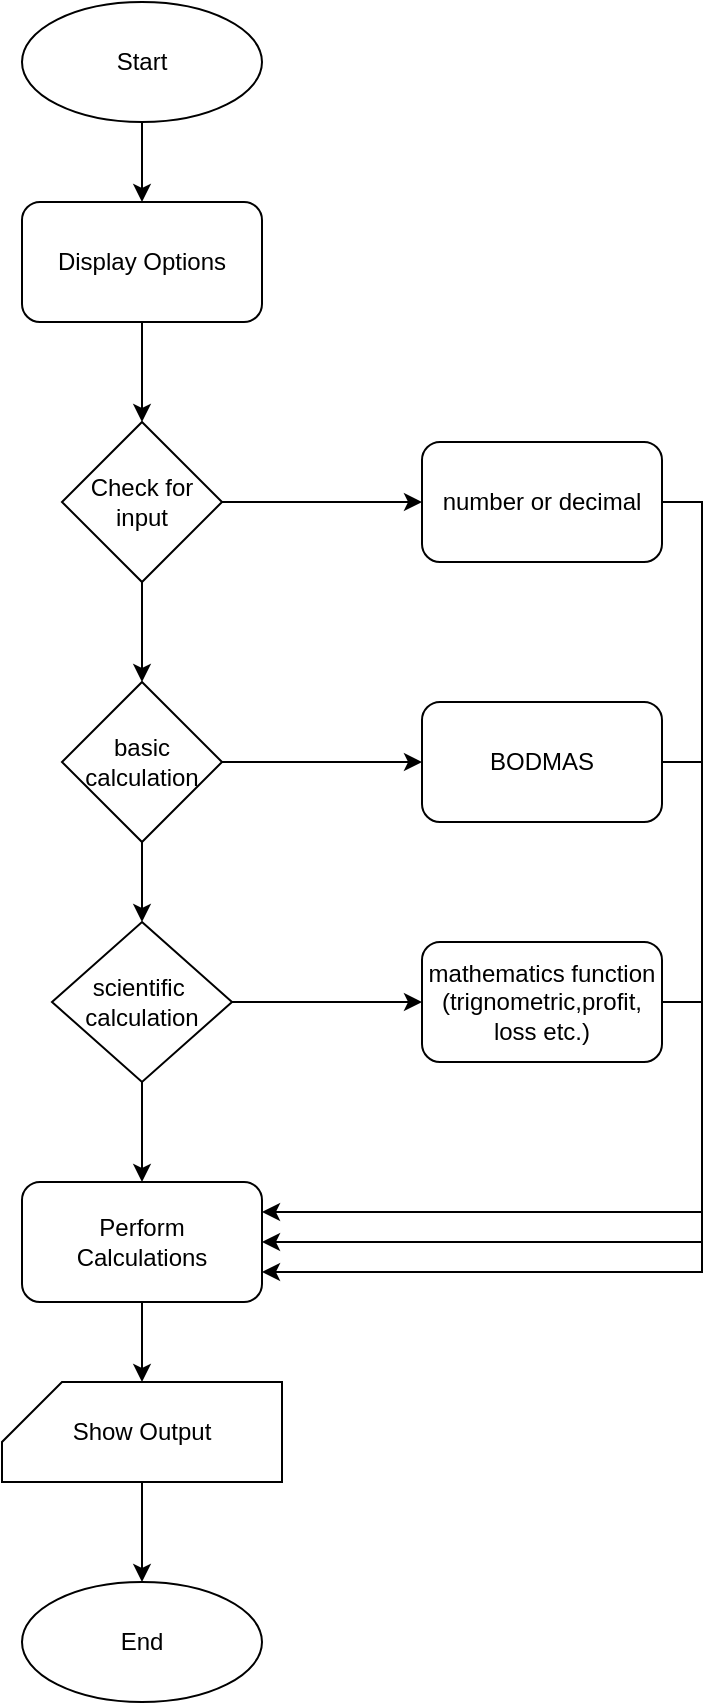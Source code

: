 <mxfile version="26.0.9">
  <diagram name="Page-1" id="QFZMKR4ZT8mmv3OTTF1F">
    <mxGraphModel dx="1843" dy="887" grid="1" gridSize="10" guides="1" tooltips="1" connect="1" arrows="1" fold="1" page="1" pageScale="1" pageWidth="850" pageHeight="1100" math="0" shadow="0">
      <root>
        <mxCell id="0" />
        <mxCell id="1" parent="0" />
        <mxCell id="Lpb_8n2XbH4QXblP-eYi-6" style="edgeStyle=orthogonalEdgeStyle;rounded=0;orthogonalLoop=1;jettySize=auto;html=1;exitX=0.5;exitY=1;exitDx=0;exitDy=0;" parent="1" source="Lpb_8n2XbH4QXblP-eYi-1" target="Lpb_8n2XbH4QXblP-eYi-2" edge="1">
          <mxGeometry relative="1" as="geometry" />
        </mxCell>
        <mxCell id="Lpb_8n2XbH4QXblP-eYi-1" value="Start" style="ellipse;whiteSpace=wrap;html=1;" parent="1" vertex="1">
          <mxGeometry x="320" width="120" height="60" as="geometry" />
        </mxCell>
        <mxCell id="Lpb_8n2XbH4QXblP-eYi-7" value="" style="edgeStyle=orthogonalEdgeStyle;rounded=0;orthogonalLoop=1;jettySize=auto;html=1;" parent="1" source="Lpb_8n2XbH4QXblP-eYi-2" target="Lpb_8n2XbH4QXblP-eYi-3" edge="1">
          <mxGeometry relative="1" as="geometry" />
        </mxCell>
        <mxCell id="Lpb_8n2XbH4QXblP-eYi-2" value="Display Options" style="rounded=1;whiteSpace=wrap;html=1;" parent="1" vertex="1">
          <mxGeometry x="320" y="100" width="120" height="60" as="geometry" />
        </mxCell>
        <mxCell id="Lpb_8n2XbH4QXblP-eYi-11" value="" style="edgeStyle=orthogonalEdgeStyle;rounded=0;orthogonalLoop=1;jettySize=auto;html=1;" parent="1" source="Lpb_8n2XbH4QXblP-eYi-3" target="Lpb_8n2XbH4QXblP-eYi-10" edge="1">
          <mxGeometry relative="1" as="geometry" />
        </mxCell>
        <mxCell id="Lpb_8n2XbH4QXblP-eYi-15" value="" style="edgeStyle=orthogonalEdgeStyle;rounded=0;orthogonalLoop=1;jettySize=auto;html=1;" parent="1" source="Lpb_8n2XbH4QXblP-eYi-3" target="Lpb_8n2XbH4QXblP-eYi-13" edge="1">
          <mxGeometry relative="1" as="geometry" />
        </mxCell>
        <mxCell id="Lpb_8n2XbH4QXblP-eYi-3" value="Check for input" style="rhombus;whiteSpace=wrap;html=1;" parent="1" vertex="1">
          <mxGeometry x="340" y="210" width="80" height="80" as="geometry" />
        </mxCell>
        <mxCell id="Lpb_8n2XbH4QXblP-eYi-9" value="" style="edgeStyle=orthogonalEdgeStyle;rounded=0;orthogonalLoop=1;jettySize=auto;html=1;" parent="1" source="Lpb_8n2XbH4QXblP-eYi-4" target="Lpb_8n2XbH4QXblP-eYi-5" edge="1">
          <mxGeometry relative="1" as="geometry" />
        </mxCell>
        <mxCell id="Lpb_8n2XbH4QXblP-eYi-4" value="Show Output" style="shape=card;whiteSpace=wrap;html=1;" parent="1" vertex="1">
          <mxGeometry x="310" y="690" width="140" height="50" as="geometry" />
        </mxCell>
        <mxCell id="Lpb_8n2XbH4QXblP-eYi-5" value="End" style="ellipse;whiteSpace=wrap;html=1;" parent="1" vertex="1">
          <mxGeometry x="320" y="790" width="120" height="60" as="geometry" />
        </mxCell>
        <mxCell id="Lpb_8n2XbH4QXblP-eYi-28" style="edgeStyle=orthogonalEdgeStyle;rounded=0;orthogonalLoop=1;jettySize=auto;html=1;exitX=1;exitY=0.5;exitDx=0;exitDy=0;entryX=1;entryY=0.25;entryDx=0;entryDy=0;" parent="1" source="Lpb_8n2XbH4QXblP-eYi-10" target="Lpb_8n2XbH4QXblP-eYi-23" edge="1">
          <mxGeometry relative="1" as="geometry" />
        </mxCell>
        <mxCell id="Lpb_8n2XbH4QXblP-eYi-10" value="number or decimal" style="rounded=1;whiteSpace=wrap;html=1;" parent="1" vertex="1">
          <mxGeometry x="520" y="220" width="120" height="60" as="geometry" />
        </mxCell>
        <mxCell id="Lpb_8n2XbH4QXblP-eYi-16" value="" style="edgeStyle=orthogonalEdgeStyle;rounded=0;orthogonalLoop=1;jettySize=auto;html=1;" parent="1" source="Lpb_8n2XbH4QXblP-eYi-13" target="Lpb_8n2XbH4QXblP-eYi-14" edge="1">
          <mxGeometry relative="1" as="geometry" />
        </mxCell>
        <mxCell id="Lpb_8n2XbH4QXblP-eYi-19" value="" style="edgeStyle=orthogonalEdgeStyle;rounded=0;orthogonalLoop=1;jettySize=auto;html=1;" parent="1" source="Lpb_8n2XbH4QXblP-eYi-13" edge="1">
          <mxGeometry relative="1" as="geometry">
            <mxPoint x="520" y="380" as="targetPoint" />
          </mxGeometry>
        </mxCell>
        <mxCell id="Lpb_8n2XbH4QXblP-eYi-13" value="basic calculation" style="rhombus;whiteSpace=wrap;html=1;" parent="1" vertex="1">
          <mxGeometry x="340" y="340" width="80" height="80" as="geometry" />
        </mxCell>
        <mxCell id="Lpb_8n2XbH4QXblP-eYi-22" value="" style="edgeStyle=orthogonalEdgeStyle;rounded=0;orthogonalLoop=1;jettySize=auto;html=1;" parent="1" source="Lpb_8n2XbH4QXblP-eYi-14" target="Lpb_8n2XbH4QXblP-eYi-21" edge="1">
          <mxGeometry relative="1" as="geometry" />
        </mxCell>
        <mxCell id="Lpb_8n2XbH4QXblP-eYi-25" value="" style="edgeStyle=orthogonalEdgeStyle;rounded=0;orthogonalLoop=1;jettySize=auto;html=1;" parent="1" source="Lpb_8n2XbH4QXblP-eYi-14" target="Lpb_8n2XbH4QXblP-eYi-23" edge="1">
          <mxGeometry relative="1" as="geometry" />
        </mxCell>
        <mxCell id="Lpb_8n2XbH4QXblP-eYi-14" value="scientific&amp;nbsp;&lt;div&gt;calculation&lt;/div&gt;" style="rhombus;whiteSpace=wrap;html=1;" parent="1" vertex="1">
          <mxGeometry x="335" y="460" width="90" height="80" as="geometry" />
        </mxCell>
        <mxCell id="Lpb_8n2XbH4QXblP-eYi-26" style="edgeStyle=orthogonalEdgeStyle;rounded=0;orthogonalLoop=1;jettySize=auto;html=1;exitX=1;exitY=0.5;exitDx=0;exitDy=0;entryX=1;entryY=0.5;entryDx=0;entryDy=0;" parent="1" source="Lpb_8n2XbH4QXblP-eYi-20" target="Lpb_8n2XbH4QXblP-eYi-23" edge="1">
          <mxGeometry relative="1" as="geometry" />
        </mxCell>
        <mxCell id="Lpb_8n2XbH4QXblP-eYi-20" value="BODMAS" style="rounded=1;whiteSpace=wrap;html=1;" parent="1" vertex="1">
          <mxGeometry x="520" y="350" width="120" height="60" as="geometry" />
        </mxCell>
        <mxCell id="Lpb_8n2XbH4QXblP-eYi-27" style="edgeStyle=orthogonalEdgeStyle;rounded=0;orthogonalLoop=1;jettySize=auto;html=1;exitX=1;exitY=0.5;exitDx=0;exitDy=0;entryX=1;entryY=0.75;entryDx=0;entryDy=0;" parent="1" source="Lpb_8n2XbH4QXblP-eYi-21" target="Lpb_8n2XbH4QXblP-eYi-23" edge="1">
          <mxGeometry relative="1" as="geometry" />
        </mxCell>
        <mxCell id="Lpb_8n2XbH4QXblP-eYi-21" value="mathematics function&lt;div&gt;(trignometric,profit,&lt;/div&gt;&lt;div&gt;loss&amp;nbsp;&lt;span style=&quot;background-color: transparent; color: light-dark(rgb(0, 0, 0), rgb(255, 255, 255));&quot;&gt;etc.)&lt;/span&gt;&lt;/div&gt;" style="rounded=1;whiteSpace=wrap;html=1;" parent="1" vertex="1">
          <mxGeometry x="520" y="470" width="120" height="60" as="geometry" />
        </mxCell>
        <mxCell id="Lpb_8n2XbH4QXblP-eYi-24" value="" style="edgeStyle=orthogonalEdgeStyle;rounded=0;orthogonalLoop=1;jettySize=auto;html=1;" parent="1" source="Lpb_8n2XbH4QXblP-eYi-23" target="Lpb_8n2XbH4QXblP-eYi-4" edge="1">
          <mxGeometry relative="1" as="geometry" />
        </mxCell>
        <mxCell id="Lpb_8n2XbH4QXblP-eYi-23" value="Perform&lt;div&gt;Calculations&lt;/div&gt;" style="rounded=1;whiteSpace=wrap;html=1;" parent="1" vertex="1">
          <mxGeometry x="320" y="590" width="120" height="60" as="geometry" />
        </mxCell>
      </root>
    </mxGraphModel>
  </diagram>
</mxfile>
